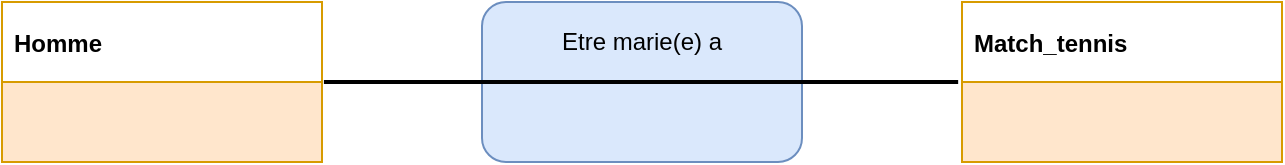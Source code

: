 <mxfile version="13.7.9" type="device"><diagram id="C5RBs43oDa-KdzZeNtuy" name="Page-1"><mxGraphModel dx="905" dy="805" grid="1" gridSize="10" guides="1" tooltips="1" connect="1" arrows="1" fold="1" page="1" pageScale="1" pageWidth="827" pageHeight="1169" math="0" shadow="0"><root><mxCell id="WIyWlLk6GJQsqaUBKTNV-0"/><mxCell id="WIyWlLk6GJQsqaUBKTNV-1" parent="WIyWlLk6GJQsqaUBKTNV-0"/><mxCell id="Vc4Vi7dpNtWn--KGvzll-3" value="" style="group" parent="WIyWlLk6GJQsqaUBKTNV-1" vertex="1" connectable="0"><mxGeometry x="120" y="600" width="160" height="80" as="geometry"/></mxCell><mxCell id="PyXrXEeF-1hQNWYBlu_b-50" value="Homme" style="text;align=left;verticalAlign=middle;spacingLeft=4;spacingRight=4;overflow=hidden;rotatable=0;points=[[0,0.5],[1,0.5]];portConstraint=eastwest;fontStyle=1;strokeColor=#d79b00;fillColor=#ffffff;" parent="Vc4Vi7dpNtWn--KGvzll-3" vertex="1"><mxGeometry width="160" height="40" as="geometry"/></mxCell><mxCell id="PyXrXEeF-1hQNWYBlu_b-51" value="" style="text;align=center;verticalAlign=middle;spacingLeft=4;spacingRight=4;overflow=hidden;rotatable=0;points=[[0,0.5],[1,0.5]];portConstraint=eastwest;fontStyle=1;fillColor=#ffe6cc;strokeColor=#d79b00;" parent="Vc4Vi7dpNtWn--KGvzll-3" vertex="1"><mxGeometry y="40" width="160" height="40" as="geometry"/></mxCell><mxCell id="Vc4Vi7dpNtWn--KGvzll-4" value="" style="group" parent="WIyWlLk6GJQsqaUBKTNV-1" vertex="1" connectable="0"><mxGeometry x="600" y="600" width="160" height="80" as="geometry"/></mxCell><mxCell id="Vc4Vi7dpNtWn--KGvzll-5" value="Match_tennis" style="text;align=left;verticalAlign=middle;spacingLeft=4;spacingRight=4;overflow=hidden;rotatable=0;points=[[0,0.5],[1,0.5]];portConstraint=eastwest;fontStyle=1;strokeColor=#d79b00;fillColor=#ffffff;" parent="Vc4Vi7dpNtWn--KGvzll-4" vertex="1"><mxGeometry width="160" height="40" as="geometry"/></mxCell><mxCell id="Vc4Vi7dpNtWn--KGvzll-6" value="" style="text;align=center;verticalAlign=middle;spacingLeft=4;spacingRight=4;overflow=hidden;rotatable=0;points=[[0,0.5],[1,0.5]];portConstraint=eastwest;fontStyle=1;fillColor=#ffe6cc;strokeColor=#d79b00;" parent="Vc4Vi7dpNtWn--KGvzll-4" vertex="1"><mxGeometry y="40" width="160" height="40" as="geometry"/></mxCell><mxCell id="v70sAzbl8wnBkE-33W4z-0" value="" style="group;labelBackgroundColor=none;" vertex="1" connectable="0" parent="WIyWlLk6GJQsqaUBKTNV-1"><mxGeometry x="360" y="600" width="160" height="80" as="geometry"/></mxCell><mxCell id="Vc4Vi7dpNtWn--KGvzll-8" value="" style="group;fillColor=#ffffff;" parent="v70sAzbl8wnBkE-33W4z-0" vertex="1" connectable="0"><mxGeometry width="160" height="80" as="geometry"/></mxCell><mxCell id="Vc4Vi7dpNtWn--KGvzll-9" value="" style="rounded=1;whiteSpace=wrap;html=1;fillColor=#dae8fc;strokeColor=#6c8ebf;" parent="Vc4Vi7dpNtWn--KGvzll-8" vertex="1"><mxGeometry width="160" height="80" as="geometry"/></mxCell><mxCell id="Vc4Vi7dpNtWn--KGvzll-10" value="Etre marie(e) a" style="text;html=1;strokeColor=none;fillColor=none;align=center;verticalAlign=middle;whiteSpace=wrap;rounded=0;" parent="Vc4Vi7dpNtWn--KGvzll-8" vertex="1"><mxGeometry width="160" height="40" as="geometry"/></mxCell><mxCell id="Vc4Vi7dpNtWn--KGvzll-11" value="&lt;br&gt;" style="text;html=1;strokeColor=none;fillColor=none;align=center;verticalAlign=middle;whiteSpace=wrap;rounded=0;" parent="Vc4Vi7dpNtWn--KGvzll-8" vertex="1"><mxGeometry y="40" width="160" height="40" as="geometry"/></mxCell><mxCell id="Vc4Vi7dpNtWn--KGvzll-13" value="&lt;div&gt;&lt;br&gt;&lt;/div&gt;&lt;div&gt;&lt;br&gt;&lt;/div&gt;" style="endArrow=none;html=1;strokeWidth=2;rounded=0;endFill=0;exitX=1.006;exitY=0;exitDx=0;exitDy=0;entryX=-0.012;entryY=0;entryDx=0;entryDy=0;exitPerimeter=0;entryPerimeter=0;" parent="WIyWlLk6GJQsqaUBKTNV-1" source="PyXrXEeF-1hQNWYBlu_b-51" target="Vc4Vi7dpNtWn--KGvzll-6" edge="1"><mxGeometry relative="1" as="geometry"><mxPoint x="290" y="630" as="sourcePoint"/><mxPoint x="590" y="660" as="targetPoint"/><mxPoint as="offset"/></mxGeometry></mxCell></root></mxGraphModel></diagram></mxfile>